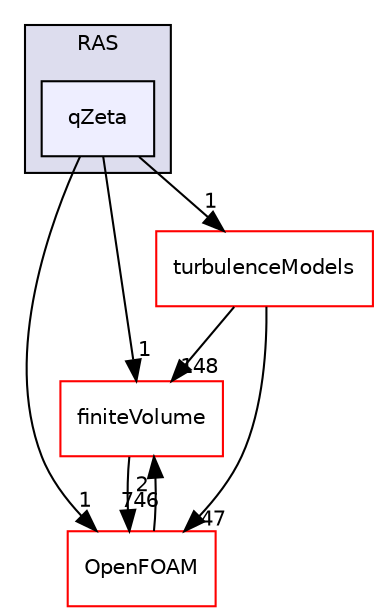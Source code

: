 digraph "src/TurbulenceModels/incompressible/turbulentTransportModels/RAS/qZeta" {
  bgcolor=transparent;
  compound=true
  node [ fontsize="10", fontname="Helvetica"];
  edge [ labelfontsize="10", labelfontname="Helvetica"];
  subgraph clusterdir_96b47c9484aadeb0211f2ded0ebdc3ac {
    graph [ bgcolor="#ddddee", pencolor="black", label="RAS" fontname="Helvetica", fontsize="10", URL="dir_96b47c9484aadeb0211f2ded0ebdc3ac.html"]
  dir_9d15ccd6a2951bff904163aa61e99bae [shape=box, label="qZeta", style="filled", fillcolor="#eeeeff", pencolor="black", URL="dir_9d15ccd6a2951bff904163aa61e99bae.html"];
  }
  dir_9bd15774b555cf7259a6fa18f99fe99b [shape=box label="finiteVolume" color="red" URL="dir_9bd15774b555cf7259a6fa18f99fe99b.html"];
  dir_c5473ff19b20e6ec4dfe5c310b3778a8 [shape=box label="OpenFOAM" color="red" URL="dir_c5473ff19b20e6ec4dfe5c310b3778a8.html"];
  dir_a3dc37bcacf99bb6122ed819dac99f09 [shape=box label="turbulenceModels" color="red" URL="dir_a3dc37bcacf99bb6122ed819dac99f09.html"];
  dir_9bd15774b555cf7259a6fa18f99fe99b->dir_c5473ff19b20e6ec4dfe5c310b3778a8 [headlabel="746", labeldistance=1.5 headhref="dir_000897_001897.html"];
  dir_9d15ccd6a2951bff904163aa61e99bae->dir_9bd15774b555cf7259a6fa18f99fe99b [headlabel="1", labeldistance=1.5 headhref="dir_003092_000897.html"];
  dir_9d15ccd6a2951bff904163aa61e99bae->dir_c5473ff19b20e6ec4dfe5c310b3778a8 [headlabel="1", labeldistance=1.5 headhref="dir_003092_001897.html"];
  dir_9d15ccd6a2951bff904163aa61e99bae->dir_a3dc37bcacf99bb6122ed819dac99f09 [headlabel="1", labeldistance=1.5 headhref="dir_003092_000755.html"];
  dir_c5473ff19b20e6ec4dfe5c310b3778a8->dir_9bd15774b555cf7259a6fa18f99fe99b [headlabel="2", labeldistance=1.5 headhref="dir_001897_000897.html"];
  dir_a3dc37bcacf99bb6122ed819dac99f09->dir_9bd15774b555cf7259a6fa18f99fe99b [headlabel="148", labeldistance=1.5 headhref="dir_000755_000897.html"];
  dir_a3dc37bcacf99bb6122ed819dac99f09->dir_c5473ff19b20e6ec4dfe5c310b3778a8 [headlabel="47", labeldistance=1.5 headhref="dir_000755_001897.html"];
}
